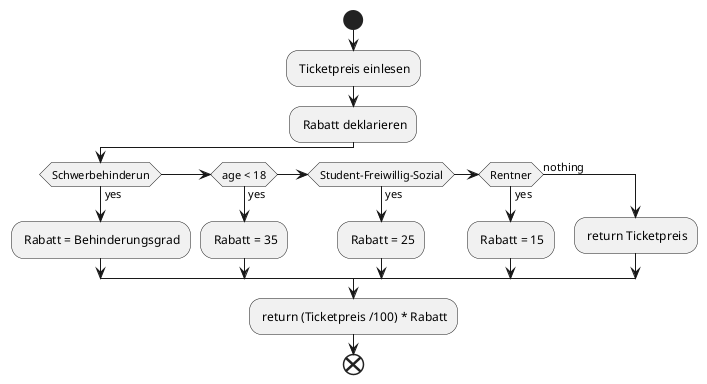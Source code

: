 @startuml
start
: Ticketpreis einlesen;
: Rabatt deklarieren;
if (Schwerbehinderun) then (yes)
    : Rabatt = Behinderungsgrad;
elseif (age < 18) then (yes)
    : Rabatt = 35;
elseif (Student-Freiwillig-Sozial) then (yes)
    : Rabatt = 25;
elseif (Rentner) then (yes)
    : Rabatt = 15;
else (nothing)
    : return Ticketpreis;
endif
: return (Ticketpreis /100) * Rabatt;
end
@enduml